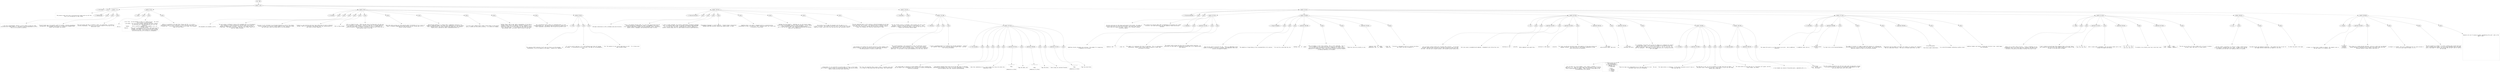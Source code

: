 digraph hierarchy {

node [fontname=Helvetica]
edge [style=dashed]

doc_0 [label="doc - 508"]


doc_0 -> { section_1}
{rank=same; section_1}

section_1 [label="section: 1-224"]


section_1 -> { header_2 prose_3 section_4 section_5 section_6 section_7 section_8 section_9}
{rank=same; header_2 prose_3 section_4 section_5 section_6 section_7 section_8 section_9}

header_2 [label="1 : Orb format"]

prose_3 [label="prose"]

section_4 [label="section: 7-21"]

section_5 [label="section: 22-43"]

section_6 [label="section: 44-92"]

section_7 [label="section: 106-142"]

section_8 [label="section: 143-150"]

section_9 [label="section: 225-457"]


prose_3 -> leaf_10
leaf_10  [color=Gray,shape=rectangle,fontname=Inconsolata,label="

  The grimoire tools work with a structured text format which we call Orb.
This is an introduction to that format.

"]
section_4 -> { header_11 prose_12 prose_13 prose_14}
{rank=same; header_11 prose_12 prose_13 prose_14}

header_11 [label="2 : Metalanguage"]

prose_12 [label="prose"]

prose_13 [label="prose"]

prose_14 [label="prose"]


prose_12 -> leaf_15
leaf_15  [color=Gray,shape=rectangle,fontname=Inconsolata,label="

  I call Orb a metalanguage, because it can by design include any other
structured text format within it.  Provided it may be represented in utf-8!
This is no stricture in practice. 
"]
prose_13 -> leaf_16
leaf_16  [color=Gray,shape=rectangle,fontname=Inconsolata,label="
The Orb format aims to be equally useful for markup, literate programming,
configuration, data exchange, and the sort of interactive notebook which 
Jupyter and org-babel can produce.
"]
prose_14 -> leaf_17
leaf_17  [color=Gray,shape=rectangle,fontname=Inconsolata,label="
The first parser and tool is Grimoire, which, as a bootstrap, is focused on
literate programming.  This will in turn be the format for the tools in the
bettertools suite. 

"]
section_5 -> { header_18 prose_19 prose_20 prose_21}
{rank=same; header_18 prose_19 prose_20 prose_21}

header_18 [label="2 : Goals"]

prose_19 [label="prose"]

prose_20 [label="prose"]

prose_21 [label="prose"]


prose_19 -> leaf_22
leaf_22  [color=Gray,shape=rectangle,fontname=Inconsolata,label="

  Orb is:
"]
prose_20 -> leaf_23
leaf_23  [color=Gray,shape=rectangle,fontname=Inconsolata,label="
  - Error free:  An Orb document is never in a state of error.  Any valid
                 utf-8 string is an Orb document.
  - Line based:  Orb files may be rapidly separated into their elements
                 by splitting into lines and examining the first few
                 characters.
  - Humane:      Orb is carefully designed to be readable, as is, by
                 ordinary humans.
  - General:     There are no characters such as <>& in HTML which must be
                 escaped.  Orb codeblocks can enclose any other format,
                 including Orb format.  Orb strings are «brace balanced»
                 and can enclose any utf-8 string as a consequence. 
"]
prose_21 -> leaf_24
leaf_24  [color=Gray,shape=rectangle,fontname=Inconsolata,label="
While it is possible to do some fancy things with Orb, it is also a
comfortable format to write a blog post, or put a few key-value pairs into
a config file.  If you were to send an email in Orb format, the recipient
might not even notice. 

"]
section_6 -> { header_25 prose_26 prose_27 prose_28 prose_29 prose_30 prose_31 prose_32 prose_33 prose_34 prose_35 prose_36 section_37}
{rank=same; header_25 prose_26 prose_27 prose_28 prose_29 prose_30 prose_31 prose_32 prose_33 prose_34 prose_35 prose_36 section_37}

header_25 [label="2 : Encoding"]

prose_26 [label="prose"]

prose_27 [label="prose"]

prose_28 [label="prose"]

prose_29 [label="prose"]

prose_30 [label="prose"]

prose_31 [label="prose"]

prose_32 [label="prose"]

prose_33 [label="prose"]

prose_34 [label="prose"]

prose_35 [label="prose"]

prose_36 [label="prose"]

section_37 [label="section: 93-105"]


prose_26 -> leaf_38
leaf_38  [color=Gray,shape=rectangle,fontname=Inconsolata,label="

Orb documents are encoded in utf-8.  
"]
prose_27 -> leaf_39
leaf_39  [color=Gray,shape=rectangle,fontname=Inconsolata,label="
The core syntax is defined in terms of the reachable keys on a US keyboard.
This tradition is firmly entrenched in the mid teens, and I have no
designs on budging that at present.  The miser in me likes that they're
a byte each.  The lawyer in me insists that this isn't ASCII, which is a
seven-bit legacy encoding.
"]
prose_28 -> leaf_40
leaf_40  [color=Gray,shape=rectangle,fontname=Inconsolata,label="
We aren't at all reluctant to use Unicode characters as part of the format. 
Grimoire «strings» are the most visible example of this, along with drawer
and fold icons, which are actual parts of an Orb document. 
"]
prose_29 -> leaf_41
leaf_41  [color=Gray,shape=rectangle,fontname=Inconsolata,label="
Grimoire is case sensitive and uses lower-snake-case for built-in English
phrases. There is a convention (see classes) that uses capitalization of
user words to affect semantics.  
"]
prose_30 -> leaf_42
leaf_42  [color=Gray,shape=rectangle,fontname=Inconsolata,label="
[tk] is there though
"]
prose_31 -> leaf_43
leaf_43  [color=Gray,shape=rectangle,fontname=Inconsolata,label="
Orb is a format for text.  There are many ways of writing text, but only one
way of encoding it that matters.  There is a long tail of Unicode complexity,
and there are traces of Committee spattered all over it; nonetheless we 
should be grateful that utf-8 won, in a world in which we still drive cars on
both possible sides of the road. 
"]
prose_32 -> leaf_44
leaf_44  [color=Gray,shape=rectangle,fontname=Inconsolata,label="
Note that while we have our [[own opinions about utf-8][httk://]] our vision of
heaven is backward-compatible with the inferior version foisted upon us by a 
jealous software monopoly.
"]
prose_33 -> leaf_45
leaf_45  [color=Gray,shape=rectangle,fontname=Inconsolata,label="
Bidirectional handling in a context that's indentation sensitive is an 
example of something subtle. Orb format uses indentation in a few key places,
and a compliant parser will need to detect and respect RTL [tk?] markers.
Exactly how is spelled out under [[indentation][httk://]]
"]
prose_34 -> leaf_46
leaf_46  [color=Gray,shape=rectangle,fontname=Inconsolata,label="
I'd love to get a Hebrew and/or Arabic fluent hacker on the project
early, to make sure this works correctly.  I'll settle for Aramaic.
"]
prose_35 -> leaf_47
leaf_47  [color=Gray,shape=rectangle,fontname=Inconsolata,label="
Another thing I want to get right is equivalence. If you have a
variable called \"Glück\" the compiler shouldn't complain if it's
rendered in either of the valid ways. For some sequences that's
\"any of the valid ways\". If we normalized your prose, you might
have problems later, so we don't want to solve it that way.
"]
prose_36 -> leaf_48
leaf_48  [color=Gray,shape=rectangle,fontname=Inconsolata,label="
This consideration mostly applys to [[hashtags][httk://]] and 
[[handles][httk://]].  The idea is that Orb files will respect all the 
wacky typographic equivalences that Unicode has gifted us with.

"]
section_37 -> { header_49 prose_50 prose_51 prose_52}
{rank=same; header_49 prose_50 prose_51 prose_52}

header_49 [label="4 : Tabs"]

prose_50 [label="prose"]

prose_51 [label="prose"]

prose_52 [label="prose"]


prose_50 -> leaf_53
leaf_53  [color=Gray,shape=rectangle,fontname=Inconsolata,label="

The vexacious ASCII character 8 will never be found in an Orb document.  If
encountered, it will be reduced to two spaces.  Grimoire will complain.
"]
prose_51 -> leaf_54
leaf_54  [color=Gray,shape=rectangle,fontname=Inconsolata,label="
It's not an /error/ mind you, it's a well-defined input that will become 
two spaces.  If encountered by one of my tools, the tabs will be permanently
gone. 
"]
prose_52 -> leaf_55
leaf_55  [color=Gray,shape=rectangle,fontname=Inconsolata,label="
Yes. This applies to your source code blocks as well.  It is time we put 
away childish things.  

"]
section_7 -> { header_56 prose_57 prose_58 prose_59 prose_60 prose_61 prose_62 prose_63 prose_64}
{rank=same; header_56 prose_57 prose_58 prose_59 prose_60 prose_61 prose_62 prose_63 prose_64}

header_56 [label="2 : Prose and Structure"]

prose_57 [label="prose"]

prose_58 [label="prose"]

prose_59 [label="prose"]

prose_60 [label="prose"]

prose_61 [label="prose"]

prose_62 [label="prose"]

prose_63 [label="prose"]

prose_64 [label="prose"]


prose_57 -> leaf_65
leaf_65  [color=Gray,shape=rectangle,fontname=Inconsolata,label="

The major distinction in Orb is between prose and structure.
"]
prose_58 -> leaf_66
leaf_66  [color=Gray,shape=rectangle,fontname=Inconsolata,label="
Prose is the default parsing state. It is far from unstructured from the
runtime perspective. Although this needn't be embedded in the parse
tree, Grimoire understands concepts such as paragraphs, words, punctuation,
capital letters, languages, and anything else proper to prose.
"]
prose_59 -> leaf_67
leaf_67  [color=Gray,shape=rectangle,fontname=Inconsolata,label="
I refer to human languages, but Grimoire understands programming languages
also. In principle, all of them, it shouldn't be harder to add them than
it is to call them from shell, though getting a runtime rigged up to
another runtime always calls for some finesse to derive a good experience.
"]
prose_60 -> leaf_68
leaf_68  [color=Gray,shape=rectangle,fontname=Inconsolata,label="
\"Programming languages\" is overly specific.  Grimoire draws a distinction
between prose and structure. Blocks may contain either, or both.
"]
prose_61 -> leaf_69
leaf_69  [color=Gray,shape=rectangle,fontname=Inconsolata,label="
Something that's nice about a language build on a prose/structure
relationship is that it can be error free.  Anything *grym* can't build into
a structure is just prose.
"]
prose_62 -> leaf_70
leaf_70  [color=Gray,shape=rectangle,fontname=Inconsolata,label="
Markdown has this property.  Sometimes you run into parsers which
build errors into Markdown, which is itself erroneous.  If you [[RTFM]
[http://daringfireball.net/projects/markdown/syntax]],
you'll find the word \"error\" once.  Helpfully explaining how Markdown
keeps you from making one.
"]
prose_63 -> leaf_71
leaf_71  [color=Gray,shape=rectangle,fontname=Inconsolata,label="
We do what we can to make the document look the same as it is
in fact structured.  The intention with Orb files is that we work with them
aided by a linter, which lets us be lazy and still get consistent results.
"]
prose_64 -> leaf_72
leaf_72  [color=Gray,shape=rectangle,fontname=Inconsolata,label="
The most important point in this section is that Orb documents do not have
errors and never fail to parse.  You should be able to literally plug any 
Orb parser into a source of entropy and end up with a document, since a
proper utf-8 decoder will drop any invalid bytes it sees. 

"]
section_8 -> { header_73 prose_74 section_75}
{rank=same; header_73 prose_74 section_75}

header_73 [label="2 : Ownership"]

prose_74 [label="prose"]

section_75 [label="section: 151-166"]


prose_74 -> leaf_76
leaf_76  [color=Gray,shape=rectangle,fontname=Inconsolata,label="

  The root concept of Orb is a document, which divides into one or more 
sections.  A section owns all structure or prose within it.  This 
paragraph is owned by «** Ownership» above, as are all the rest of the
blocks until the next section header. 

"]
section_75 -> { header_77 prose_78 prose_79 prose_80 section_81}
{rank=same; header_77 prose_78 prose_79 prose_80 section_81}

header_77 [label="3 : Blocking"]

prose_78 [label="prose"]

prose_79 [label="prose"]

prose_80 [label="prose"]

section_81 [label="section: 167-224"]


prose_78 -> leaf_82
leaf_82  [color=Gray,shape=rectangle,fontname=Inconsolata,label="

  Orb documents are chunked into sections entirely by their heading lines.
Within a section, prose and structure alike are organized into blocks.  
The defining marker of blocks is blank lines.
"]
prose_79 -> leaf_83
leaf_83  [color=Gray,shape=rectangle,fontname=Inconsolata,label="
This second paragraph is the second block of the «*** Blocking» section.
Taking a look at the source document, you'll see that I put (single)
newlines between lines, with an 78 column margin.  That should be considered
good style.  If you prefer to have each paragraph be its own line, have at.
"]
prose_80 -> leaf_84
leaf_84  [color=Gray,shape=rectangle,fontname=Inconsolata,label="
A line is considered blank if it contains only Unicode spacemarks.  Grimoire
will smoothly remove any such cruft and replace it with «\\n\\n».  We also
trim trailing whitespace. 

"]
section_81 -> { header_85 prose_86 prose_87 prose_88 prose_89 prose_90 codeblock_91 prose_92 codeblock_93 prose_94 prose_95 codeblock_96 prose_97}
{rank=same; header_85 prose_86 prose_87 prose_88 prose_89 prose_90 codeblock_91 prose_92 codeblock_93 prose_94 prose_95 codeblock_96 prose_97}

header_85 [label="4 : The Cling Rule"]

prose_86 [label="prose"]

prose_87 [label="prose"]

prose_88 [label="prose"]

prose_89 [label="prose"]

prose_90 [label="prose"]

codeblock_91 [label="code block 187-194"]

prose_92 [label="prose"]

codeblock_93 [label="code block 199-206"]

prose_94 [label="prose"]

prose_95 [label="prose"]

codeblock_96 [label="code block 213-219"]

prose_97 [label="prose"]


prose_86 -> leaf_98
leaf_98  [color=Gray,shape=rectangle,fontname=Inconsolata,label="

  [[Tags][httk://]] are used both to provide names to blocks in Orb format
and to specify various actions in knitting and weaving.  They may be placed
above or below the block which they affect.
"]
prose_87 -> leaf_99
leaf_99  [color=Gray,shape=rectangle,fontname=Inconsolata,label="
The cling rule specifies that a group 'clings' to another group when
it is closer to that group than the other group. Ties resolve down.
"]
prose_88 -> leaf_100
leaf_100  [color=Gray,shape=rectangle,fontname=Inconsolata,label="
This should make it intuitive to group elements that aren't grouping the
way you expect: put in whitespace until the block is visually distinguished
from the surroundings.
"]
prose_89 -> leaf_101
leaf_101  [color=Gray,shape=rectangle,fontname=Inconsolata,label="
Cling applies between blocks which are at the same level of ownership.
Ownership has precedence over cling: all blocks underneath e.g. a header
line are owned by that line, newlines notwithstanding.
"]
prose_90 -> leaf_102
leaf_102  [color=Gray,shape=rectangle,fontname=Inconsolata,label="
Note that indentation of e.g. lists invokes the cling rule within the
indentation level.
"]
codeblock_91 -> leaf_103
leaf_103  [color=Gray,shape=rectangle,fontname=Inconsolata,label="| x | y | z |

#tag


someprose on a block"]
prose_92 -> leaf_104
leaf_104  [color=Gray,shape=rectangle,fontname=Inconsolata,label="
Tags the table, but
"]
codeblock_93 -> leaf_105
leaf_105  [color=Gray,shape=rectangle,fontname=Inconsolata,label="| x | y | z |


#tag

someprose on a block"]
prose_94 -> leaf_106
leaf_106  [color=Gray,shape=rectangle,fontname=Inconsolata,label="
Tags the block.
"]
prose_95 -> leaf_107
leaf_107  [color=Gray,shape=rectangle,fontname=Inconsolata,label="
Even clings are resolved forwards:
"]
codeblock_96 -> leaf_108
leaf_108  [color=Gray,shape=rectangle,fontname=Inconsolata,label="| x | y | z |

#tag

someprose on a block"]
prose_97 -> leaf_109
leaf_109  [color=Gray,shape=rectangle,fontname=Inconsolata,label="
Tags the prose block.

"]
section_9 -> { header_110 prose_111 prose_112 section_113 section_114 section_115 section_116 section_117 section_118 section_119}
{rank=same; header_110 prose_111 prose_112 section_113 section_114 section_115 section_116 section_117 section_118 section_119}

header_110 [label="2 : Structural elements"]

prose_111 [label="prose"]

prose_112 [label="prose"]

section_113 [label="section: 237-255"]

section_114 [label="section: 256-286"]

section_115 [label="section: 287-361"]

section_116 [label="section: 377-410"]

section_117 [label="section: 411-445"]

section_118 [label="section: 446-457"]

section_119 [label="section: 458-508"]


prose_111 -> leaf_120
leaf_120  [color=Gray,shape=rectangle,fontname=Inconsolata,label="

  Structure and prose are the figure and ground of Orb format.  We speak of
structure and prose on a block-by-block basis, and within some structure
blocks there are regions of prose.  Prose in turn routinely contains
structural regions.
"]
prose_112 -> leaf_121
leaf_121  [color=Gray,shape=rectangle,fontname=Inconsolata,label="
This section will discuss under what circumstances an Orb parser will create
structure, with some discursions into the semantics these distinctions
represent. 

"]
section_113 -> { header_122 prose_123 codeblock_124 prose_125 prose_126}
{rank=same; header_122 prose_123 codeblock_124 prose_125 prose_126}

header_122 [label="3 : Headlines"]

prose_123 [label="prose"]

codeblock_124 [label="code block 242-244"]

prose_125 [label="prose"]

prose_126 [label="prose"]


prose_123 -> leaf_127
leaf_127  [color=Gray,shape=rectangle,fontname=Inconsolata,label="

  Headlines divide a document into sections.  The grammar for recognizing
a headline is as follows:
"]
codeblock_124 -> leaf_128
leaf_128  [color=Gray,shape=rectangle,fontname=Inconsolata,label="    headline = WS?  '*'+  ' '  prose  NL"]
prose_125 -> leaf_129
leaf_129  [color=Gray,shape=rectangle,fontname=Inconsolata,label="
The number of =*= determine the level of ownership.  This is a declarative
relationship, though I lack a clean syntax to express it other than
functionally at present. 
"]
prose_126 -> leaf_130
leaf_130  [color=Gray,shape=rectangle,fontname=Inconsolata,label="
The content within =prose= has the luxury of being context-sensitive.  In
particular we treat tags on a headline as though they're on a tagline below
they headline. 


"]
section_114 -> { header_131 prose_132 prose_133 prose_134 codeblock_135 prose_136 prose_137 codeblock_138 prose_139}
{rank=same; header_131 prose_132 prose_133 prose_134 codeblock_135 prose_136 prose_137 codeblock_138 prose_139}

header_131 [label="3 : Tags and Taglines"]

prose_132 [label="prose"]

prose_133 [label="prose"]

prose_134 [label="prose"]

codeblock_135 [label="code block 266-268"]

prose_136 [label="prose"]

prose_137 [label="prose"]

codeblock_138 [label="code block 278-281"]

prose_139 [label="prose"]


prose_132 -> leaf_140
leaf_140  [color=Gray,shape=rectangle,fontname=Inconsolata,label="

  Tags are the control structures for Orb.  There are =#hashtags= which
loosely correspond to functions or messages, and =@handles= which more
directly correspond to symbols.  
"]
prose_133 -> leaf_141
leaf_141  [color=Gray,shape=rectangle,fontname=Inconsolata,label="
The semantics of tags belong in the [[runtime][httk://]]]] section.
"]
prose_134 -> leaf_142
leaf_142  [color=Gray,shape=rectangle,fontname=Inconsolata,label="
For now let us note that the rule
"]
codeblock_135 -> leaf_143
leaf_143  [color=Gray,shape=rectangle,fontname=Inconsolata,label="  hashtag = WS+  '#'  symbol"]
prose_136 -> leaf_144
leaf_144  [color=Gray,shape=rectangle,fontname=Inconsolata,label="
  
*may* not appear in (all) prose contexts, this is still undecided.  This is 
true of handles as well given the state of =grym= at the present time, 
but I am more firmly convinced of the value of @handle as a short in-place
expansion of a handleline. I don't think trying to parse a mid-block #export
as meaning something is as valuable. 
"]
prose_137 -> leaf_145
leaf_145  [color=Gray,shape=rectangle,fontname=Inconsolata,label="
These two rules are currently in use:
"]
codeblock_138 -> leaf_146
leaf_146  [color=Gray,shape=rectangle,fontname=Inconsolata,label="  hashline = WS?  '#'  symbol  ' '  prose  NL
  handleline = WS?  '@'  symbol  ' '  prose  NL"]
prose_139 -> leaf_147
leaf_147  [color=Gray,shape=rectangle,fontname=Inconsolata,label="
Structure is designed to work on a line-by-line basis,
any =line= rule has an implied =^=. 

"]
section_115 -> { header_148 prose_149 prose_150 codeblock_151 prose_152 codeblock_153 prose_154 codeblock_155 prose_156 codeblock_157 prose_158 section_159 section_160}
{rank=same; header_148 prose_149 prose_150 codeblock_151 prose_152 codeblock_153 prose_154 codeblock_155 prose_156 codeblock_157 prose_158 section_159 section_160}

header_148 [label="3 : List "]

prose_149 [label="prose"]

prose_150 [label="prose"]

codeblock_151 [label="code block 295-297"]

prose_152 [label="prose"]

codeblock_153 [label="code block 301-303"]

prose_154 [label="prose"]

codeblock_155 [label="code block 309-312"]

prose_156 [label="prose"]

codeblock_157 [label="code block 316-319"]

prose_158 [label="prose"]

section_159 [label="section: 328-361"]

section_160 [label="section: 362-376"]


prose_149 -> leaf_161
leaf_161  [color=Gray,shape=rectangle,fontname=Inconsolata,label="

  Lists are both a markup format and a flexible data container.  In the emacs
org-mode, headline-type structures do the heavy lifting for TODO lists and
the like.  This was org's original purpose, with document markup coming later.
"]
prose_150 -> leaf_162
leaf_162  [color=Gray,shape=rectangle,fontname=Inconsolata,label="
Orb lists come in unnumbered and numbered.  Unnumbered lists follow this rule:
"]
codeblock_151 -> leaf_163
leaf_163  [color=Gray,shape=rectangle,fontname=Inconsolata,label="  listline-un = WS? '- ' prose NL"]
prose_152 -> leaf_164
leaf_164  [color=Gray,shape=rectangle,fontname=Inconsolata,label="
While numbered lists match this:
"]
codeblock_153 -> leaf_165
leaf_165  [color=Gray,shape=rectangle,fontname=Inconsolata,label="  listline-li = WS? digits '. ' prose NL"]
prose_154 -> leaf_166
leaf_166  [color=Gray,shape=rectangle,fontname=Inconsolata,label="
For lists, as with any structure group, the semantics of the prose section are
somewhat flexible.  The cling rule for lists parses indentation so that
multi-line entries are possible:
"]
codeblock_155 -> leaf_167
leaf_167  [color=Gray,shape=rectangle,fontname=Inconsolata,label="  - list entry 
   prose directly under, bad style"]
prose_156 -> leaf_168
leaf_168  [color=Gray,shape=rectangle,fontname=Inconsolata,label="
vs.
"]
codeblock_157 -> leaf_169
leaf_169  [color=Gray,shape=rectangle,fontname=Inconsolata,label="  - list entry 
    continues list entry"]
prose_158 -> leaf_170
leaf_170  [color=Gray,shape=rectangle,fontname=Inconsolata,label="
As in Markdown, the parser will accept any numbers as a numbered list without
checking their order.  The linter will increment by one starting from the
number of the first index, so if you start with \"1. \" or \"0. \" or \"10. \" you
get the subsequent.  This behavior can be suppressed with a hashtag directive
yet to be added.  

"]
section_159 -> { header_171 prose_172 codeblock_173 prose_174 prose_175 prose_176 prose_177}
{rank=same; header_171 prose_172 codeblock_173 prose_174 prose_175 prose_176 prose_177}

header_171 [label="4 : List Boxes"]

prose_172 [label="prose"]

codeblock_173 [label="code block 335-346"]

prose_174 [label="prose"]

prose_175 [label="prose"]

prose_176 [label="prose"]

prose_177 [label="prose"]


prose_172 -> leaf_178
leaf_178  [color=Gray,shape=rectangle,fontname=Inconsolata,label="

  Lists can have, as a first element, a box, either a checkbox =[ ]= or a 
radio box =( )=.  These are either empty with whitespace or have contents
from a limited pallete of symbols.  Their function is described in the 
[[runtime][httk://]]]] section. 
"]
codeblock_173 -> leaf_179
leaf_179  [color=Gray,shape=rectangle,fontname=Inconsolata,label="  - [ ] #todo finish orb.orb
    - [X] Metalanguage
    - [X] Prose and Structure
    - [REVISE] Link
    - [ ] Code Block

  - Fruits
    - ( ) Bananas
    - (*) Coconuts
    - ( ) Grapes"]
prose_174 -> leaf_180
leaf_180  [color=Gray,shape=rectangle,fontname=Inconsolata,label="
These two types can't meaningfully mix on the same level of a list.  The one
the parser sees first will be applied.
"]
prose_175 -> leaf_181
leaf_181  [color=Gray,shape=rectangle,fontname=Inconsolata,label="
The radio button is contagious, if the parser encounters one all lines on
that level get one. 
"]
prose_176 -> leaf_182
leaf_182  [color=Gray,shape=rectangle,fontname=Inconsolata,label="
The check box is not, it's ok to include it on some lines but not others.  If
the parser sees a check box and then a radio button, it will turn the radio
button into a check box.
"]
prose_177 -> leaf_183
leaf_183  [color=Gray,shape=rectangle,fontname=Inconsolata,label="
The radio button can only have one =*=; the parser will ignore, and the
linter remove, any others. 

"]
section_160 -> { header_184 prose_185 codeblock_186 prose_187}
{rank=same; header_184 prose_185 codeblock_186 prose_187}

header_184 [label="4 : Key/value pairs"]

prose_185 [label="prose"]

codeblock_186 [label="code block 366-370"]

prose_187 [label="prose"]


prose_185 -> leaf_188
leaf_188  [color=Gray,shape=rectangle,fontname=Inconsolata,label="

  A list element can consist of key/value pairs, separated with a =:=.
"]
codeblock_186 -> leaf_189
leaf_189  [color=Gray,shape=rectangle,fontname=Inconsolata,label=" - first key:
   - value : another value
   - 42 : the answer"]
prose_187 -> leaf_190
leaf_190  [color=Gray,shape=rectangle,fontname=Inconsolata,label="
From the runtime perspective the left and right sides are basically strings,
as we build out the Clu runtime we'll have better expectations for what
keys and values would look like as data. 

"]
section_116 -> { header_191 prose_192 prose_193 codeblock_194 prose_195 prose_196 prose_197 codeblock_198 prose_199 prose_200}
{rank=same; header_191 prose_192 prose_193 codeblock_194 prose_195 prose_196 prose_197 codeblock_198 prose_199 prose_200}

header_191 [label="3 : Code Block"]

prose_192 [label="prose"]

prose_193 [label="prose"]

codeblock_194 [label="code block 384-388"]

prose_195 [label="prose"]

prose_196 [label="prose"]

prose_197 [label="prose"]

codeblock_198 [label="code block 399-403"]

prose_199 [label="prose"]

prose_200 [label="prose"]


prose_192 -> leaf_201
leaf_201  [color=Gray,shape=rectangle,fontname=Inconsolata,label="

  The reason Orb exists is so that Grimoire can exist.  We do codeblocks
carefully. 
"]
prose_193 -> leaf_202
leaf_202  [color=Gray,shape=rectangle,fontname=Inconsolata,label="
A codeblock looks like so:
"]
codeblock_194 -> leaf_203
leaf_203  [color=Gray,shape=rectangle,fontname=Inconsolata,label="#!orb
*** Some Orb content
#/orb"]
prose_195 -> leaf_204
leaf_204  [color=Gray,shape=rectangle,fontname=Inconsolata,label="
Try that trick in Git-Flavored Markdown...
"]
prose_196 -> leaf_205
leaf_205  [color=Gray,shape=rectangle,fontname=Inconsolata,label="
The number of initial =!!= needs to match the closing =//=, allowing any 
utf-8 string at all to be enclosed with this method.  We consider this an
important property to have in an enclosure encoding. 
"]
prose_197 -> leaf_206
leaf_206  [color=Gray,shape=rectangle,fontname=Inconsolata,label="
Code blocks must be opened, but needn't be closed, as a parser will recognize
EOF as a code block closure.  This has a fortunate side effect, as this:
"]
codeblock_198 -> leaf_207
leaf_207  [color=Gray,shape=rectangle,fontname=Inconsolata,label="#!/usr/bin/python

from future import bettertools"]
prose_199 -> leaf_208
leaf_208  [color=Gray,shape=rectangle,fontname=Inconsolata,label="
Is a valid Orb document containing a python script.
"]
prose_200 -> leaf_209
leaf_209  [color=Gray,shape=rectangle,fontname=Inconsolata,label="
Codeblock headers and footers, unlike most structure lines, cannot begin
with whitespace. 

"]
section_117 -> { header_210 prose_211 prose_212 codeblock_213 prose_214 codeblock_215 prose_216 codeblock_217 prose_218}
{rank=same; header_210 prose_211 prose_212 codeblock_213 prose_214 codeblock_215 prose_216 codeblock_217 prose_218}

header_210 [label="3 : Table"]

prose_211 [label="prose"]

prose_212 [label="prose"]

codeblock_213 [label="code block 421-424"]

prose_214 [label="prose"]

codeblock_215 [label="code block 429-433"]

prose_216 [label="prose"]

codeblock_217 [label="code block 437-440"]

prose_218 [label="prose"]


prose_211 -> leaf_219
leaf_219  [color=Gray,shape=rectangle,fontname=Inconsolata,label="

  Tables are our matrix data structure.  I have no immediate use for 
spreadsheets that I can't meet with other software, but admire their
inclusion in Org and do use tables in markup from time to time.
"]
prose_212 -> leaf_220
leaf_220  [color=Gray,shape=rectangle,fontname=Inconsolata,label="
I don't intend to do much more than recognize them in the near future,
but a glance at what Org offers with tables should give a sense of how
we want to use them within =bridge=. 
"]
codeblock_213 -> leaf_221
leaf_221  [color=Gray,shape=rectangle,fontname=Inconsolata,label="| 2  | 4  | 6  | 8  |
| 10 | 12 | 14 | 16 |"]
prose_214 -> leaf_222
leaf_222  [color=Gray,shape=rectangle,fontname=Inconsolata,label="
With a couple small refinements, this one should render with a line
between the header and therows:
"]
codeblock_215 -> leaf_223
leaf_223  [color=Gray,shape=rectangle,fontname=Inconsolata,label="| a  | b  | c  | d  |
~ 3  | 6  | 9  | 12 |
| 18 | 21 | 24 | 27 |"]
prose_216 -> leaf_224
leaf_224  [color=Gray,shape=rectangle,fontname=Inconsolata,label="
To extend a row virtually over two or more text lines
"]
codeblock_217 -> leaf_225
leaf_225  [color=Gray,shape=rectangle,fontname=Inconsolata,label="| cat, | chien,  | gato,    \\
| hat  | chapeau | sombrero |"]
prose_218 -> leaf_226
leaf_226  [color=Gray,shape=rectangle,fontname=Inconsolata,label="
The only way to slip a =|= into a table cell is to put it inside a 
«string». Other than that it's prose country. 

"]
section_118 -> { header_227 prose_228 prose_229 prose_230}
{rank=same; header_227 prose_228 prose_229 prose_230}

header_227 [label="3 : Link  "]

prose_228 [label="prose"]

prose_229 [label="prose"]

prose_230 [label="prose"]


prose_228 -> leaf_231
leaf_231  [color=Gray,shape=rectangle,fontname=Inconsolata,label="

  The most [[basic link][httk://]] follows a simple «[[description]
[url]]» pattern.  Markdown gets this right.  In HTML you'll see the 
href before the link text, but looking at HTML is a mistake.
"]
prose_229 -> leaf_232
leaf_232  [color=Gray,shape=rectangle,fontname=Inconsolata,label="
Org-mode follows the opposite convention.  This breaks the flow of text for
the reader and Orb format must be legible in raw form.
"]
prose_230 -> leaf_233
leaf_233  [color=Gray,shape=rectangle,fontname=Inconsolata,label="
tk other Org-iastic link types.

"]
section_119 -> { header_234 prose_235 codeblock_236 prose_237 prose_238 prose_239 prose_240}
{rank=same; header_234 prose_235 codeblock_236 prose_237 prose_238 prose_239 prose_240}

header_234 [label="3 : Drawer"]

prose_235 [label="prose"]

codeblock_236 [label="code block 463-467"]

prose_237 [label="prose"]

prose_238 [label="prose"]

prose_239 [label="prose"]

prose_240 [label="prose"]


prose_235 -> leaf_241
leaf_241  [color=Gray,shape=rectangle,fontname=Inconsolata,label="

  A drawer is a block that's hidden by default. The computer sees it,
the user sees ⦿, or a similar rune.
"]
codeblock_236 -> leaf_242
leaf_242  [color=Gray,shape=rectangle,fontname=Inconsolata,label=":[a-drawer]:
contents
:[a-drawer]:"]
prose_237 -> leaf_243
leaf_243  [color=Gray,shape=rectangle,fontname=Inconsolata,label="
This closes to a single Unicode character, such as ⦿, which can't be deleted
without opening it. Deleting into an ordinary fold marker opens the fold,
deleting towards a drawer marker skips past it.
"]
prose_238 -> leaf_244
leaf_244  [color=Gray,shape=rectangle,fontname=Inconsolata,label="
=a-drawer= is a handle, the @ isn't needed here but you could include it.
It's ok to just leave it blank: =:[ ]:=.
"]
prose_239 -> leaf_245
leaf_245  [color=Gray,shape=rectangle,fontname=Inconsolata,label="
The only purpose of a drawer is to draw a folding layer around some text
that's normally kept closed.  If you're doing something fancy you might
have a long header of imports and configs that you don't want to look at
all the time. 
"]
prose_240 -> leaf_246
leaf_246  [color=Gray,shape=rectangle,fontname=Inconsolata,label="
Honestly not sure I'm going to bother implementing this part. Late in the 
game if ever. 

























"]

}
